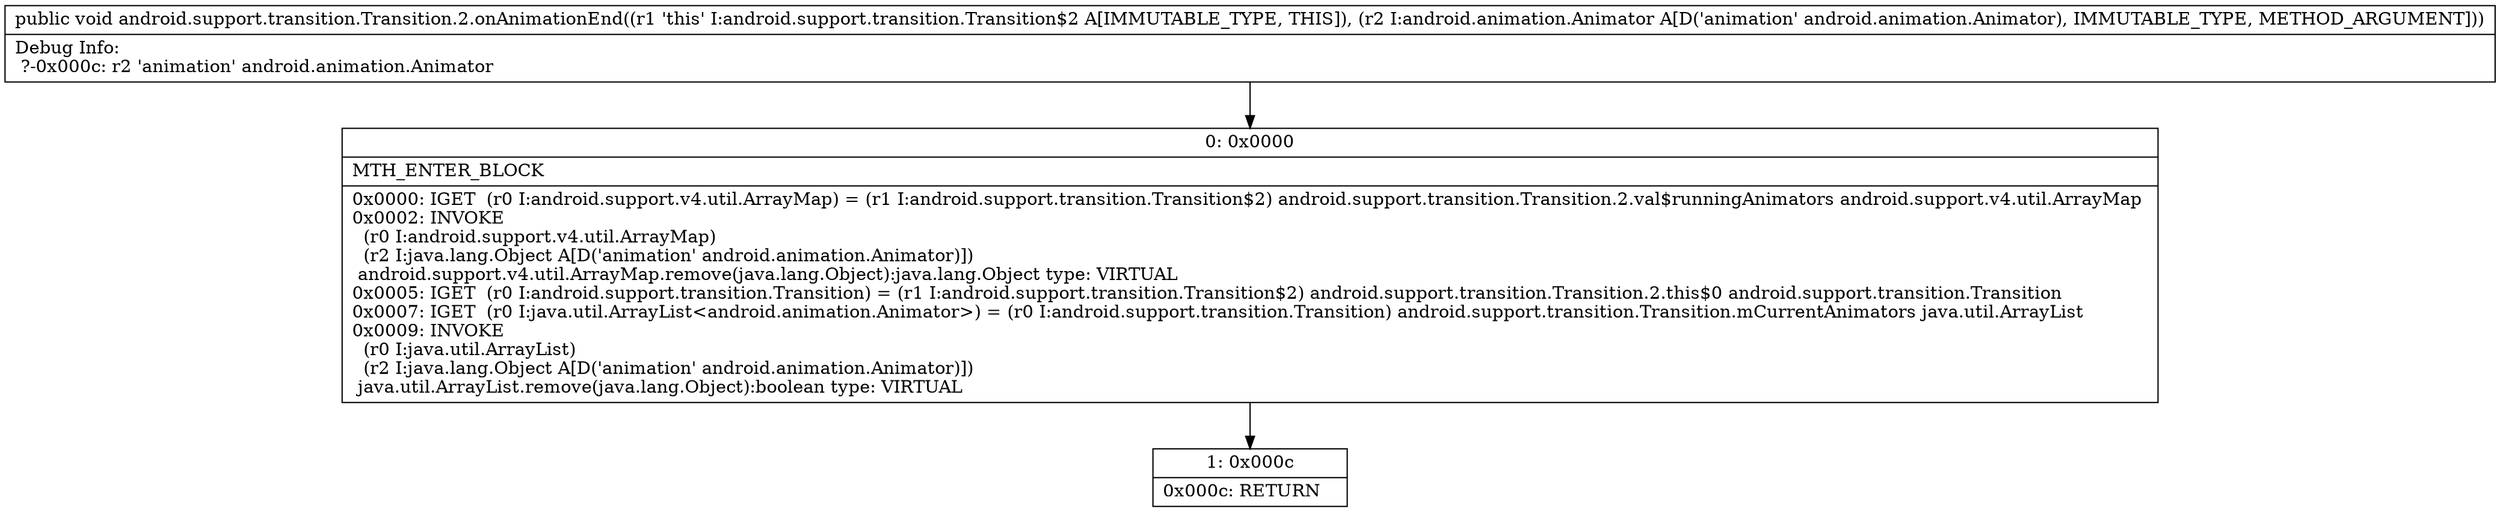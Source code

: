 digraph "CFG forandroid.support.transition.Transition.2.onAnimationEnd(Landroid\/animation\/Animator;)V" {
Node_0 [shape=record,label="{0\:\ 0x0000|MTH_ENTER_BLOCK\l|0x0000: IGET  (r0 I:android.support.v4.util.ArrayMap) = (r1 I:android.support.transition.Transition$2) android.support.transition.Transition.2.val$runningAnimators android.support.v4.util.ArrayMap \l0x0002: INVOKE  \l  (r0 I:android.support.v4.util.ArrayMap)\l  (r2 I:java.lang.Object A[D('animation' android.animation.Animator)])\l android.support.v4.util.ArrayMap.remove(java.lang.Object):java.lang.Object type: VIRTUAL \l0x0005: IGET  (r0 I:android.support.transition.Transition) = (r1 I:android.support.transition.Transition$2) android.support.transition.Transition.2.this$0 android.support.transition.Transition \l0x0007: IGET  (r0 I:java.util.ArrayList\<android.animation.Animator\>) = (r0 I:android.support.transition.Transition) android.support.transition.Transition.mCurrentAnimators java.util.ArrayList \l0x0009: INVOKE  \l  (r0 I:java.util.ArrayList)\l  (r2 I:java.lang.Object A[D('animation' android.animation.Animator)])\l java.util.ArrayList.remove(java.lang.Object):boolean type: VIRTUAL \l}"];
Node_1 [shape=record,label="{1\:\ 0x000c|0x000c: RETURN   \l}"];
MethodNode[shape=record,label="{public void android.support.transition.Transition.2.onAnimationEnd((r1 'this' I:android.support.transition.Transition$2 A[IMMUTABLE_TYPE, THIS]), (r2 I:android.animation.Animator A[D('animation' android.animation.Animator), IMMUTABLE_TYPE, METHOD_ARGUMENT]))  | Debug Info:\l  ?\-0x000c: r2 'animation' android.animation.Animator\l}"];
MethodNode -> Node_0;
Node_0 -> Node_1;
}

